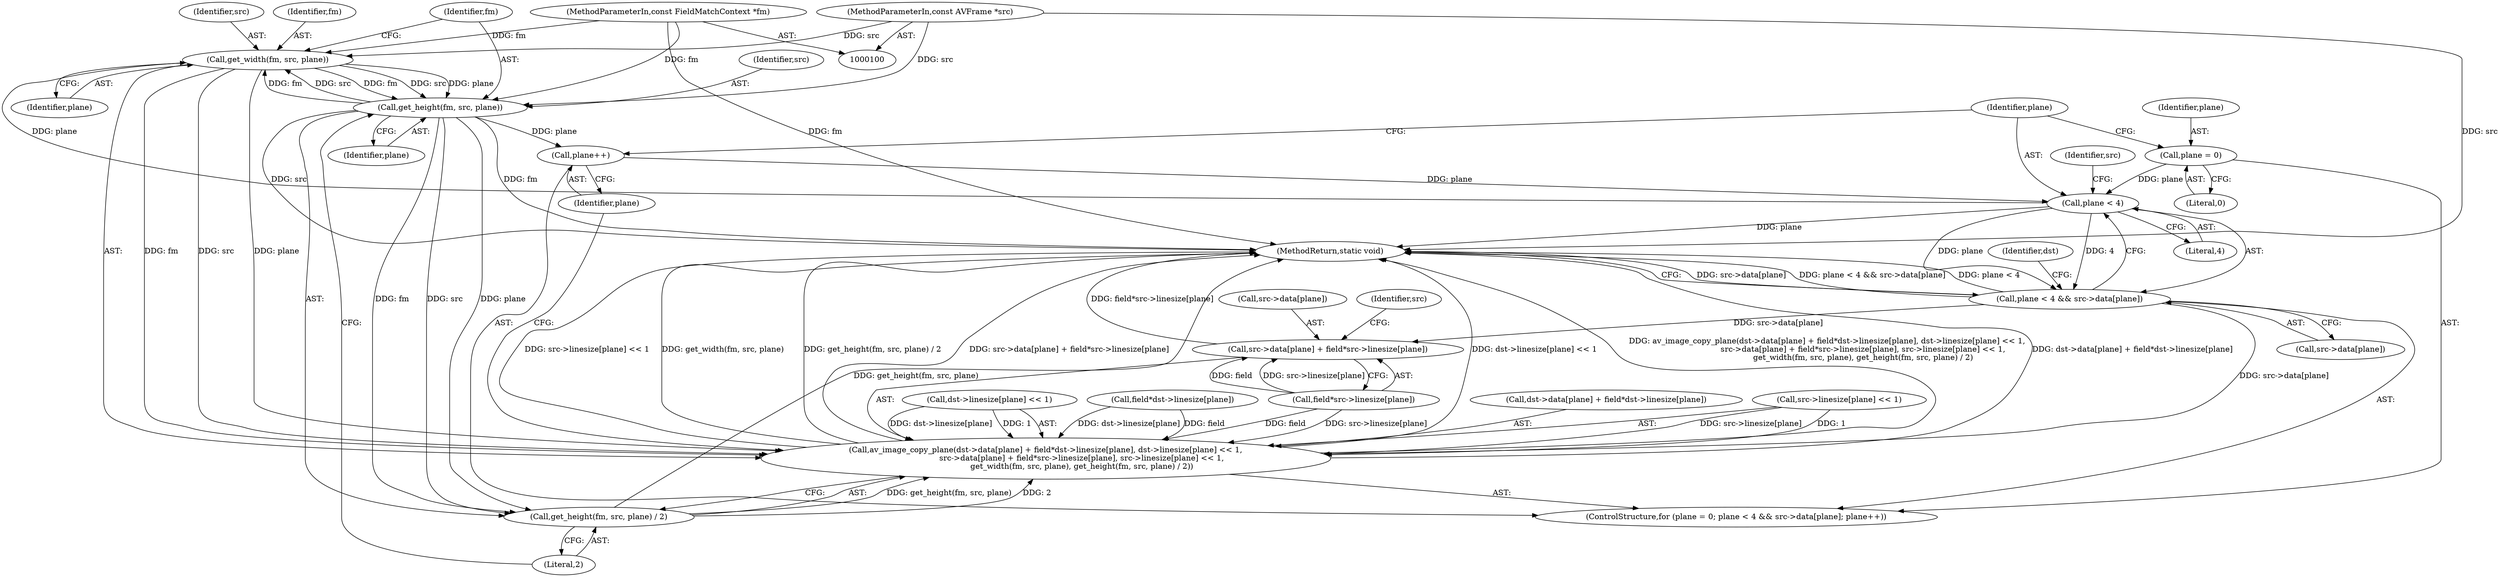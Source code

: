 digraph "1_FFmpeg_e43a0a232dbf6d3c161823c2e07c52e76227a1bc_1@pointer" {
"1000163" [label="(Call,get_width(fm, src, plane))"];
"1000168" [label="(Call,get_height(fm, src, plane))"];
"1000163" [label="(Call,get_width(fm, src, plane))"];
"1000101" [label="(MethodParameterIn,const FieldMatchContext *fm)"];
"1000103" [label="(MethodParameterIn,const AVFrame *src)"];
"1000112" [label="(Call,plane < 4)"];
"1000120" [label="(Call,plane++)"];
"1000108" [label="(Call,plane = 0)"];
"1000122" [label="(Call,av_image_copy_plane(dst->data[plane] + field*dst->linesize[plane], dst->linesize[plane] << 1,\n                             src->data[plane] + field*src->linesize[plane], src->linesize[plane] << 1,\n                             get_width(fm, src, plane), get_height(fm, src, plane) / 2))"];
"1000111" [label="(Call,plane < 4 && src->data[plane])"];
"1000143" [label="(Call,src->data[plane] + field*src->linesize[plane])"];
"1000167" [label="(Call,get_height(fm, src, plane) / 2)"];
"1000165" [label="(Identifier,src)"];
"1000112" [label="(Call,plane < 4)"];
"1000164" [label="(Identifier,fm)"];
"1000122" [label="(Call,av_image_copy_plane(dst->data[plane] + field*dst->linesize[plane], dst->linesize[plane] << 1,\n                             src->data[plane] + field*src->linesize[plane], src->linesize[plane] << 1,\n                             get_width(fm, src, plane), get_height(fm, src, plane) / 2))"];
"1000169" [label="(Identifier,fm)"];
"1000113" [label="(Identifier,plane)"];
"1000114" [label="(Literal,4)"];
"1000170" [label="(Identifier,src)"];
"1000126" [label="(Identifier,dst)"];
"1000166" [label="(Identifier,plane)"];
"1000101" [label="(MethodParameterIn,const FieldMatchContext *fm)"];
"1000111" [label="(Call,plane < 4 && src->data[plane])"];
"1000144" [label="(Call,src->data[plane])"];
"1000173" [label="(MethodReturn,static void)"];
"1000108" [label="(Call,plane = 0)"];
"1000107" [label="(ControlStructure,for (plane = 0; plane < 4 && src->data[plane]; plane++))"];
"1000103" [label="(MethodParameterIn,const AVFrame *src)"];
"1000109" [label="(Identifier,plane)"];
"1000110" [label="(Literal,0)"];
"1000171" [label="(Identifier,plane)"];
"1000136" [label="(Call,dst->linesize[plane] << 1)"];
"1000115" [label="(Call,src->data[plane])"];
"1000129" [label="(Call,field*dst->linesize[plane])"];
"1000167" [label="(Call,get_height(fm, src, plane) / 2)"];
"1000149" [label="(Call,field*src->linesize[plane])"];
"1000121" [label="(Identifier,plane)"];
"1000143" [label="(Call,src->data[plane] + field*src->linesize[plane])"];
"1000123" [label="(Call,dst->data[plane] + field*dst->linesize[plane])"];
"1000156" [label="(Call,src->linesize[plane] << 1)"];
"1000168" [label="(Call,get_height(fm, src, plane))"];
"1000120" [label="(Call,plane++)"];
"1000117" [label="(Identifier,src)"];
"1000159" [label="(Identifier,src)"];
"1000172" [label="(Literal,2)"];
"1000163" [label="(Call,get_width(fm, src, plane))"];
"1000163" -> "1000122"  [label="AST: "];
"1000163" -> "1000166"  [label="CFG: "];
"1000164" -> "1000163"  [label="AST: "];
"1000165" -> "1000163"  [label="AST: "];
"1000166" -> "1000163"  [label="AST: "];
"1000169" -> "1000163"  [label="CFG: "];
"1000163" -> "1000122"  [label="DDG: fm"];
"1000163" -> "1000122"  [label="DDG: src"];
"1000163" -> "1000122"  [label="DDG: plane"];
"1000168" -> "1000163"  [label="DDG: fm"];
"1000168" -> "1000163"  [label="DDG: src"];
"1000101" -> "1000163"  [label="DDG: fm"];
"1000103" -> "1000163"  [label="DDG: src"];
"1000112" -> "1000163"  [label="DDG: plane"];
"1000163" -> "1000168"  [label="DDG: fm"];
"1000163" -> "1000168"  [label="DDG: src"];
"1000163" -> "1000168"  [label="DDG: plane"];
"1000168" -> "1000167"  [label="AST: "];
"1000168" -> "1000171"  [label="CFG: "];
"1000169" -> "1000168"  [label="AST: "];
"1000170" -> "1000168"  [label="AST: "];
"1000171" -> "1000168"  [label="AST: "];
"1000172" -> "1000168"  [label="CFG: "];
"1000168" -> "1000173"  [label="DDG: fm"];
"1000168" -> "1000173"  [label="DDG: src"];
"1000168" -> "1000120"  [label="DDG: plane"];
"1000168" -> "1000167"  [label="DDG: fm"];
"1000168" -> "1000167"  [label="DDG: src"];
"1000168" -> "1000167"  [label="DDG: plane"];
"1000101" -> "1000168"  [label="DDG: fm"];
"1000103" -> "1000168"  [label="DDG: src"];
"1000101" -> "1000100"  [label="AST: "];
"1000101" -> "1000173"  [label="DDG: fm"];
"1000103" -> "1000100"  [label="AST: "];
"1000103" -> "1000173"  [label="DDG: src"];
"1000112" -> "1000111"  [label="AST: "];
"1000112" -> "1000114"  [label="CFG: "];
"1000113" -> "1000112"  [label="AST: "];
"1000114" -> "1000112"  [label="AST: "];
"1000117" -> "1000112"  [label="CFG: "];
"1000111" -> "1000112"  [label="CFG: "];
"1000112" -> "1000173"  [label="DDG: plane"];
"1000112" -> "1000111"  [label="DDG: plane"];
"1000112" -> "1000111"  [label="DDG: 4"];
"1000120" -> "1000112"  [label="DDG: plane"];
"1000108" -> "1000112"  [label="DDG: plane"];
"1000120" -> "1000107"  [label="AST: "];
"1000120" -> "1000121"  [label="CFG: "];
"1000121" -> "1000120"  [label="AST: "];
"1000113" -> "1000120"  [label="CFG: "];
"1000108" -> "1000107"  [label="AST: "];
"1000108" -> "1000110"  [label="CFG: "];
"1000109" -> "1000108"  [label="AST: "];
"1000110" -> "1000108"  [label="AST: "];
"1000113" -> "1000108"  [label="CFG: "];
"1000122" -> "1000107"  [label="AST: "];
"1000122" -> "1000167"  [label="CFG: "];
"1000123" -> "1000122"  [label="AST: "];
"1000136" -> "1000122"  [label="AST: "];
"1000143" -> "1000122"  [label="AST: "];
"1000156" -> "1000122"  [label="AST: "];
"1000167" -> "1000122"  [label="AST: "];
"1000121" -> "1000122"  [label="CFG: "];
"1000122" -> "1000173"  [label="DDG: dst->data[plane] + field*dst->linesize[plane]"];
"1000122" -> "1000173"  [label="DDG: src->linesize[plane] << 1"];
"1000122" -> "1000173"  [label="DDG: get_width(fm, src, plane)"];
"1000122" -> "1000173"  [label="DDG: get_height(fm, src, plane) / 2"];
"1000122" -> "1000173"  [label="DDG: src->data[plane] + field*src->linesize[plane]"];
"1000122" -> "1000173"  [label="DDG: dst->linesize[plane] << 1"];
"1000122" -> "1000173"  [label="DDG: av_image_copy_plane(dst->data[plane] + field*dst->linesize[plane], dst->linesize[plane] << 1,\n                             src->data[plane] + field*src->linesize[plane], src->linesize[plane] << 1,\n                             get_width(fm, src, plane), get_height(fm, src, plane) / 2)"];
"1000129" -> "1000122"  [label="DDG: field"];
"1000129" -> "1000122"  [label="DDG: dst->linesize[plane]"];
"1000136" -> "1000122"  [label="DDG: dst->linesize[plane]"];
"1000136" -> "1000122"  [label="DDG: 1"];
"1000111" -> "1000122"  [label="DDG: src->data[plane]"];
"1000149" -> "1000122"  [label="DDG: field"];
"1000149" -> "1000122"  [label="DDG: src->linesize[plane]"];
"1000156" -> "1000122"  [label="DDG: src->linesize[plane]"];
"1000156" -> "1000122"  [label="DDG: 1"];
"1000167" -> "1000122"  [label="DDG: get_height(fm, src, plane)"];
"1000167" -> "1000122"  [label="DDG: 2"];
"1000111" -> "1000107"  [label="AST: "];
"1000111" -> "1000115"  [label="CFG: "];
"1000115" -> "1000111"  [label="AST: "];
"1000126" -> "1000111"  [label="CFG: "];
"1000173" -> "1000111"  [label="CFG: "];
"1000111" -> "1000173"  [label="DDG: src->data[plane]"];
"1000111" -> "1000173"  [label="DDG: plane < 4 && src->data[plane]"];
"1000111" -> "1000173"  [label="DDG: plane < 4"];
"1000111" -> "1000143"  [label="DDG: src->data[plane]"];
"1000143" -> "1000149"  [label="CFG: "];
"1000144" -> "1000143"  [label="AST: "];
"1000149" -> "1000143"  [label="AST: "];
"1000159" -> "1000143"  [label="CFG: "];
"1000143" -> "1000173"  [label="DDG: field*src->linesize[plane]"];
"1000149" -> "1000143"  [label="DDG: field"];
"1000149" -> "1000143"  [label="DDG: src->linesize[plane]"];
"1000167" -> "1000172"  [label="CFG: "];
"1000172" -> "1000167"  [label="AST: "];
"1000167" -> "1000173"  [label="DDG: get_height(fm, src, plane)"];
}
